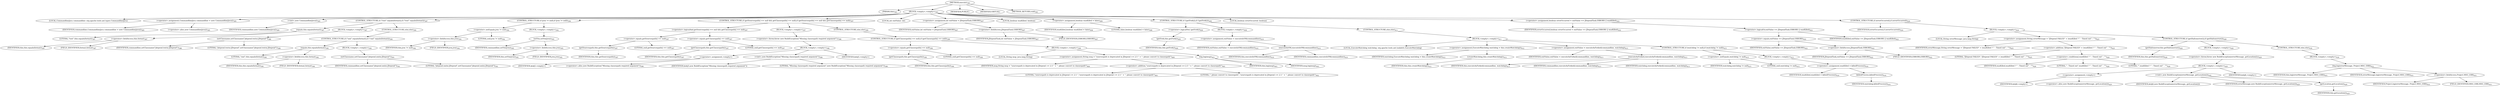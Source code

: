 digraph "execute" {  
"580" [label = <(METHOD,execute)<SUB>383</SUB>> ]
"27" [label = <(PARAM,this)<SUB>383</SUB>> ]
"581" [label = <(BLOCK,&lt;empty&gt;,&lt;empty&gt;)<SUB>383</SUB>> ]
"25" [label = <(LOCAL,CommandlineJava commandline: org.apache.tools.ant.types.CommandlineJava)> ]
"582" [label = <(&lt;operator&gt;.assignment,CommandlineJava commandline = new CommandlineJava())<SUB>385</SUB>> ]
"583" [label = <(IDENTIFIER,commandline,CommandlineJava commandline = new CommandlineJava())<SUB>385</SUB>> ]
"584" [label = <(&lt;operator&gt;.alloc,new CommandlineJava())<SUB>385</SUB>> ]
"585" [label = <(&lt;init&gt;,new CommandlineJava())<SUB>385</SUB>> ]
"24" [label = <(IDENTIFIER,commandline,new CommandlineJava())<SUB>385</SUB>> ]
"586" [label = <(CONTROL_STRUCTURE,if (&quot;text&quot;.equals(format)),if (&quot;text&quot;.equals(format)))<SUB>387</SUB>> ]
"587" [label = <(equals,this.equals(format))<SUB>387</SUB>> ]
"588" [label = <(LITERAL,&quot;text&quot;,this.equals(format))<SUB>387</SUB>> ]
"589" [label = <(&lt;operator&gt;.fieldAccess,this.format)<SUB>387</SUB>> ]
"590" [label = <(IDENTIFIER,this,this.equals(format))<SUB>387</SUB>> ]
"591" [label = <(FIELD_IDENTIFIER,format,format)<SUB>387</SUB>> ]
"592" [label = <(BLOCK,&lt;empty&gt;,&lt;empty&gt;)<SUB>387</SUB>> ]
"593" [label = <(setClassname,setClassname(&quot;jdepend.textui.JDepend&quot;))<SUB>388</SUB>> ]
"594" [label = <(IDENTIFIER,commandline,setClassname(&quot;jdepend.textui.JDepend&quot;))<SUB>388</SUB>> ]
"595" [label = <(LITERAL,&quot;jdepend.textui.JDepend&quot;,setClassname(&quot;jdepend.textui.JDepend&quot;))<SUB>388</SUB>> ]
"596" [label = <(CONTROL_STRUCTURE,else,else)<SUB>390</SUB>> ]
"597" [label = <(CONTROL_STRUCTURE,if (&quot;xml&quot;.equals(format)),if (&quot;xml&quot;.equals(format)))<SUB>390</SUB>> ]
"598" [label = <(equals,this.equals(format))<SUB>390</SUB>> ]
"599" [label = <(LITERAL,&quot;xml&quot;,this.equals(format))<SUB>390</SUB>> ]
"600" [label = <(&lt;operator&gt;.fieldAccess,this.format)<SUB>390</SUB>> ]
"601" [label = <(IDENTIFIER,this,this.equals(format))<SUB>390</SUB>> ]
"602" [label = <(FIELD_IDENTIFIER,format,format)<SUB>390</SUB>> ]
"603" [label = <(BLOCK,&lt;empty&gt;,&lt;empty&gt;)<SUB>390</SUB>> ]
"604" [label = <(setClassname,setClassname(&quot;jdepend.xmlui.JDepend&quot;))<SUB>391</SUB>> ]
"605" [label = <(IDENTIFIER,commandline,setClassname(&quot;jdepend.xmlui.JDepend&quot;))<SUB>391</SUB>> ]
"606" [label = <(LITERAL,&quot;jdepend.xmlui.JDepend&quot;,setClassname(&quot;jdepend.xmlui.JDepend&quot;))<SUB>391</SUB>> ]
"607" [label = <(CONTROL_STRUCTURE,if (jvm != null),if (jvm != null))<SUB>394</SUB>> ]
"608" [label = <(&lt;operator&gt;.notEquals,jvm != null)<SUB>394</SUB>> ]
"609" [label = <(&lt;operator&gt;.fieldAccess,this.jvm)<SUB>394</SUB>> ]
"610" [label = <(IDENTIFIER,this,jvm != null)<SUB>394</SUB>> ]
"611" [label = <(FIELD_IDENTIFIER,jvm,jvm)<SUB>394</SUB>> ]
"612" [label = <(LITERAL,null,jvm != null)<SUB>394</SUB>> ]
"613" [label = <(BLOCK,&lt;empty&gt;,&lt;empty&gt;)<SUB>394</SUB>> ]
"614" [label = <(setVm,setVm(jvm))<SUB>395</SUB>> ]
"615" [label = <(IDENTIFIER,commandline,setVm(jvm))<SUB>395</SUB>> ]
"616" [label = <(&lt;operator&gt;.fieldAccess,this.jvm)<SUB>395</SUB>> ]
"617" [label = <(IDENTIFIER,this,setVm(jvm))<SUB>395</SUB>> ]
"618" [label = <(FIELD_IDENTIFIER,jvm,jvm)<SUB>395</SUB>> ]
"619" [label = <(CONTROL_STRUCTURE,if (getSourcespath() == null &amp;&amp; getClassespath() == null),if (getSourcespath() == null &amp;&amp; getClassespath() == null))<SUB>397</SUB>> ]
"620" [label = <(&lt;operator&gt;.logicalAnd,getSourcespath() == null &amp;&amp; getClassespath() == null)<SUB>397</SUB>> ]
"621" [label = <(&lt;operator&gt;.equals,getSourcespath() == null)<SUB>397</SUB>> ]
"622" [label = <(getSourcespath,this.getSourcespath())<SUB>397</SUB>> ]
"26" [label = <(IDENTIFIER,this,this.getSourcespath())<SUB>397</SUB>> ]
"623" [label = <(LITERAL,null,getSourcespath() == null)<SUB>397</SUB>> ]
"624" [label = <(&lt;operator&gt;.equals,getClassespath() == null)<SUB>397</SUB>> ]
"625" [label = <(getClassespath,this.getClassespath())<SUB>397</SUB>> ]
"28" [label = <(IDENTIFIER,this,this.getClassespath())<SUB>397</SUB>> ]
"626" [label = <(LITERAL,null,getClassespath() == null)<SUB>397</SUB>> ]
"627" [label = <(BLOCK,&lt;empty&gt;,&lt;empty&gt;)<SUB>397</SUB>> ]
"628" [label = <(&lt;operator&gt;.throw,throw new BuildException(&quot;Missing classespath required argument&quot;);)<SUB>398</SUB>> ]
"629" [label = <(BLOCK,&lt;empty&gt;,&lt;empty&gt;)<SUB>398</SUB>> ]
"630" [label = <(&lt;operator&gt;.assignment,&lt;empty&gt;)> ]
"631" [label = <(IDENTIFIER,$obj5,&lt;empty&gt;)> ]
"632" [label = <(&lt;operator&gt;.alloc,new BuildException(&quot;Missing classespath required argument&quot;))<SUB>398</SUB>> ]
"633" [label = <(&lt;init&gt;,new BuildException(&quot;Missing classespath required argument&quot;))<SUB>398</SUB>> ]
"634" [label = <(IDENTIFIER,$obj5,new BuildException(&quot;Missing classespath required argument&quot;))> ]
"635" [label = <(LITERAL,&quot;Missing classespath required argument&quot;,new BuildException(&quot;Missing classespath required argument&quot;))<SUB>398</SUB>> ]
"636" [label = <(IDENTIFIER,$obj5,&lt;empty&gt;)> ]
"637" [label = <(CONTROL_STRUCTURE,else,else)<SUB>399</SUB>> ]
"638" [label = <(CONTROL_STRUCTURE,if (getClassespath() == null),if (getClassespath() == null))<SUB>399</SUB>> ]
"639" [label = <(&lt;operator&gt;.equals,getClassespath() == null)<SUB>399</SUB>> ]
"640" [label = <(getClassespath,this.getClassespath())<SUB>399</SUB>> ]
"29" [label = <(IDENTIFIER,this,this.getClassespath())<SUB>399</SUB>> ]
"641" [label = <(LITERAL,null,getClassespath() == null)<SUB>399</SUB>> ]
"642" [label = <(BLOCK,&lt;empty&gt;,&lt;empty&gt;)<SUB>399</SUB>> ]
"643" [label = <(LOCAL,String msg: java.lang.String)> ]
"644" [label = <(&lt;operator&gt;.assignment,String msg = &quot;sourcespath is deprecated in JDepend &gt;= 2.5 &quot; + &quot;- please convert to classespath&quot;)<SUB>400</SUB>> ]
"645" [label = <(IDENTIFIER,msg,String msg = &quot;sourcespath is deprecated in JDepend &gt;= 2.5 &quot; + &quot;- please convert to classespath&quot;)<SUB>400</SUB>> ]
"646" [label = <(&lt;operator&gt;.addition,&quot;sourcespath is deprecated in JDepend &gt;= 2.5 &quot; + &quot;- please convert to classespath&quot;)<SUB>401</SUB>> ]
"647" [label = <(LITERAL,&quot;sourcespath is deprecated in JDepend &gt;= 2.5 &quot;,&quot;sourcespath is deprecated in JDepend &gt;= 2.5 &quot; + &quot;- please convert to classespath&quot;)<SUB>401</SUB>> ]
"648" [label = <(LITERAL,&quot;- please convert to classespath&quot;,&quot;sourcespath is deprecated in JDepend &gt;= 2.5 &quot; + &quot;- please convert to classespath&quot;)<SUB>402</SUB>> ]
"649" [label = <(log,log(msg))<SUB>403</SUB>> ]
"30" [label = <(IDENTIFIER,this,log(msg))<SUB>403</SUB>> ]
"650" [label = <(IDENTIFIER,msg,log(msg))<SUB>403</SUB>> ]
"651" [label = <(LOCAL,int exitValue: int)> ]
"652" [label = <(&lt;operator&gt;.assignment,int exitValue = JDependTask.ERRORS)<SUB>407</SUB>> ]
"653" [label = <(IDENTIFIER,exitValue,int exitValue = JDependTask.ERRORS)<SUB>407</SUB>> ]
"654" [label = <(&lt;operator&gt;.fieldAccess,JDependTask.ERRORS)<SUB>407</SUB>> ]
"655" [label = <(IDENTIFIER,JDependTask,int exitValue = JDependTask.ERRORS)<SUB>407</SUB>> ]
"656" [label = <(FIELD_IDENTIFIER,ERRORS,ERRORS)<SUB>407</SUB>> ]
"657" [label = <(LOCAL,boolean wasKilled: boolean)> ]
"658" [label = <(&lt;operator&gt;.assignment,boolean wasKilled = false)<SUB>408</SUB>> ]
"659" [label = <(IDENTIFIER,wasKilled,boolean wasKilled = false)<SUB>408</SUB>> ]
"660" [label = <(LITERAL,false,boolean wasKilled = false)<SUB>408</SUB>> ]
"661" [label = <(CONTROL_STRUCTURE,if (!getFork()),if (!getFork()))<SUB>409</SUB>> ]
"662" [label = <(&lt;operator&gt;.logicalNot,!getFork())<SUB>409</SUB>> ]
"663" [label = <(getFork,this.getFork())<SUB>409</SUB>> ]
"31" [label = <(IDENTIFIER,this,this.getFork())<SUB>409</SUB>> ]
"664" [label = <(BLOCK,&lt;empty&gt;,&lt;empty&gt;)<SUB>409</SUB>> ]
"665" [label = <(&lt;operator&gt;.assignment,exitValue = executeInVM(commandline))<SUB>410</SUB>> ]
"666" [label = <(IDENTIFIER,exitValue,exitValue = executeInVM(commandline))<SUB>410</SUB>> ]
"667" [label = <(executeInVM,executeInVM(commandline))<SUB>410</SUB>> ]
"32" [label = <(IDENTIFIER,this,executeInVM(commandline))<SUB>410</SUB>> ]
"668" [label = <(IDENTIFIER,commandline,executeInVM(commandline))<SUB>410</SUB>> ]
"669" [label = <(CONTROL_STRUCTURE,else,else)<SUB>411</SUB>> ]
"670" [label = <(BLOCK,&lt;empty&gt;,&lt;empty&gt;)<SUB>411</SUB>> ]
"671" [label = <(LOCAL,ExecuteWatchdog watchdog: org.apache.tools.ant.taskdefs.ExecuteWatchdog)> ]
"672" [label = <(&lt;operator&gt;.assignment,ExecuteWatchdog watchdog = this.createWatchdog())<SUB>412</SUB>> ]
"673" [label = <(IDENTIFIER,watchdog,ExecuteWatchdog watchdog = this.createWatchdog())<SUB>412</SUB>> ]
"674" [label = <(createWatchdog,this.createWatchdog())<SUB>412</SUB>> ]
"33" [label = <(IDENTIFIER,this,this.createWatchdog())<SUB>412</SUB>> ]
"675" [label = <(&lt;operator&gt;.assignment,exitValue = executeAsForked(commandline, watchdog))<SUB>413</SUB>> ]
"676" [label = <(IDENTIFIER,exitValue,exitValue = executeAsForked(commandline, watchdog))<SUB>413</SUB>> ]
"677" [label = <(executeAsForked,executeAsForked(commandline, watchdog))<SUB>413</SUB>> ]
"34" [label = <(IDENTIFIER,this,executeAsForked(commandline, watchdog))<SUB>413</SUB>> ]
"678" [label = <(IDENTIFIER,commandline,executeAsForked(commandline, watchdog))<SUB>413</SUB>> ]
"679" [label = <(IDENTIFIER,watchdog,executeAsForked(commandline, watchdog))<SUB>413</SUB>> ]
"680" [label = <(CONTROL_STRUCTURE,if (watchdog != null),if (watchdog != null))<SUB>415</SUB>> ]
"681" [label = <(&lt;operator&gt;.notEquals,watchdog != null)<SUB>415</SUB>> ]
"682" [label = <(IDENTIFIER,watchdog,watchdog != null)<SUB>415</SUB>> ]
"683" [label = <(LITERAL,null,watchdog != null)<SUB>415</SUB>> ]
"684" [label = <(BLOCK,&lt;empty&gt;,&lt;empty&gt;)<SUB>415</SUB>> ]
"685" [label = <(&lt;operator&gt;.assignment,wasKilled = killedProcess())<SUB>416</SUB>> ]
"686" [label = <(IDENTIFIER,wasKilled,wasKilled = killedProcess())<SUB>416</SUB>> ]
"687" [label = <(killedProcess,killedProcess())<SUB>416</SUB>> ]
"688" [label = <(IDENTIFIER,watchdog,killedProcess())<SUB>416</SUB>> ]
"689" [label = <(LOCAL,boolean errorOccurred: boolean)> ]
"690" [label = <(&lt;operator&gt;.assignment,boolean errorOccurred = exitValue == JDependTask.ERRORS || wasKilled)<SUB>422</SUB>> ]
"691" [label = <(IDENTIFIER,errorOccurred,boolean errorOccurred = exitValue == JDependTask.ERRORS || wasKilled)<SUB>422</SUB>> ]
"692" [label = <(&lt;operator&gt;.logicalOr,exitValue == JDependTask.ERRORS || wasKilled)<SUB>422</SUB>> ]
"693" [label = <(&lt;operator&gt;.equals,exitValue == JDependTask.ERRORS)<SUB>422</SUB>> ]
"694" [label = <(IDENTIFIER,exitValue,exitValue == JDependTask.ERRORS)<SUB>422</SUB>> ]
"695" [label = <(&lt;operator&gt;.fieldAccess,JDependTask.ERRORS)<SUB>422</SUB>> ]
"696" [label = <(IDENTIFIER,JDependTask,exitValue == JDependTask.ERRORS)<SUB>422</SUB>> ]
"697" [label = <(FIELD_IDENTIFIER,ERRORS,ERRORS)<SUB>422</SUB>> ]
"698" [label = <(IDENTIFIER,wasKilled,exitValue == JDependTask.ERRORS || wasKilled)<SUB>422</SUB>> ]
"699" [label = <(CONTROL_STRUCTURE,if (errorOccurred),if (errorOccurred))<SUB>424</SUB>> ]
"700" [label = <(IDENTIFIER,errorOccurred,if (errorOccurred))<SUB>424</SUB>> ]
"701" [label = <(BLOCK,&lt;empty&gt;,&lt;empty&gt;)<SUB>424</SUB>> ]
"702" [label = <(LOCAL,String errorMessage: java.lang.String)> ]
"703" [label = <(&lt;operator&gt;.assignment,String errorMessage = &quot;JDepend FAILED&quot; + (wasKilled ? &quot; - Timed out&quot; : &quot;&quot;))<SUB>425</SUB>> ]
"704" [label = <(IDENTIFIER,errorMessage,String errorMessage = &quot;JDepend FAILED&quot; + (wasKilled ? &quot; - Timed out&quot; : &quot;&quot;))<SUB>425</SUB>> ]
"705" [label = <(&lt;operator&gt;.addition,&quot;JDepend FAILED&quot; + (wasKilled ? &quot; - Timed out&quot; : &quot;&quot;))<SUB>425</SUB>> ]
"706" [label = <(LITERAL,&quot;JDepend FAILED&quot;,&quot;JDepend FAILED&quot; + (wasKilled ? &quot; - Timed out&quot; : &quot;&quot;))<SUB>425</SUB>> ]
"707" [label = <(&lt;operator&gt;.conditional,wasKilled ? &quot; - Timed out&quot; : &quot;&quot;)<SUB>426</SUB>> ]
"708" [label = <(IDENTIFIER,wasKilled,wasKilled ? &quot; - Timed out&quot; : &quot;&quot;)<SUB>426</SUB>> ]
"709" [label = <(LITERAL,&quot; - Timed out&quot;,wasKilled ? &quot; - Timed out&quot; : &quot;&quot;)<SUB>426</SUB>> ]
"710" [label = <(LITERAL,&quot;&quot;,wasKilled ? &quot; - Timed out&quot; : &quot;&quot;)<SUB>426</SUB>> ]
"711" [label = <(CONTROL_STRUCTURE,if (getHaltonerror()),if (getHaltonerror()))<SUB>428</SUB>> ]
"712" [label = <(getHaltonerror,this.getHaltonerror())<SUB>428</SUB>> ]
"35" [label = <(IDENTIFIER,this,this.getHaltonerror())<SUB>428</SUB>> ]
"713" [label = <(BLOCK,&lt;empty&gt;,&lt;empty&gt;)<SUB>428</SUB>> ]
"714" [label = <(&lt;operator&gt;.throw,throw new BuildException(errorMessage, getLocation());)<SUB>429</SUB>> ]
"715" [label = <(BLOCK,&lt;empty&gt;,&lt;empty&gt;)<SUB>429</SUB>> ]
"716" [label = <(&lt;operator&gt;.assignment,&lt;empty&gt;)> ]
"717" [label = <(IDENTIFIER,$obj6,&lt;empty&gt;)> ]
"718" [label = <(&lt;operator&gt;.alloc,new BuildException(errorMessage, getLocation()))<SUB>429</SUB>> ]
"719" [label = <(&lt;init&gt;,new BuildException(errorMessage, getLocation()))<SUB>429</SUB>> ]
"720" [label = <(IDENTIFIER,$obj6,new BuildException(errorMessage, getLocation()))> ]
"721" [label = <(IDENTIFIER,errorMessage,new BuildException(errorMessage, getLocation()))<SUB>429</SUB>> ]
"722" [label = <(getLocation,getLocation())<SUB>429</SUB>> ]
"36" [label = <(IDENTIFIER,this,getLocation())<SUB>429</SUB>> ]
"723" [label = <(IDENTIFIER,$obj6,&lt;empty&gt;)> ]
"724" [label = <(CONTROL_STRUCTURE,else,else)<SUB>430</SUB>> ]
"725" [label = <(BLOCK,&lt;empty&gt;,&lt;empty&gt;)<SUB>430</SUB>> ]
"726" [label = <(log,log(errorMessage, Project.MSG_ERR))<SUB>431</SUB>> ]
"37" [label = <(IDENTIFIER,this,log(errorMessage, Project.MSG_ERR))<SUB>431</SUB>> ]
"727" [label = <(IDENTIFIER,errorMessage,log(errorMessage, Project.MSG_ERR))<SUB>431</SUB>> ]
"728" [label = <(&lt;operator&gt;.fieldAccess,Project.MSG_ERR)<SUB>431</SUB>> ]
"729" [label = <(IDENTIFIER,Project,log(errorMessage, Project.MSG_ERR))<SUB>431</SUB>> ]
"730" [label = <(FIELD_IDENTIFIER,MSG_ERR,MSG_ERR)<SUB>431</SUB>> ]
"731" [label = <(MODIFIER,PUBLIC)> ]
"732" [label = <(MODIFIER,VIRTUAL)> ]
"733" [label = <(METHOD_RETURN,void)<SUB>383</SUB>> ]
  "580" -> "27" 
  "580" -> "581" 
  "580" -> "731" 
  "580" -> "732" 
  "580" -> "733" 
  "581" -> "25" 
  "581" -> "582" 
  "581" -> "585" 
  "581" -> "586" 
  "581" -> "607" 
  "581" -> "619" 
  "581" -> "651" 
  "581" -> "652" 
  "581" -> "657" 
  "581" -> "658" 
  "581" -> "661" 
  "581" -> "689" 
  "581" -> "690" 
  "581" -> "699" 
  "582" -> "583" 
  "582" -> "584" 
  "585" -> "24" 
  "586" -> "587" 
  "586" -> "592" 
  "586" -> "596" 
  "587" -> "588" 
  "587" -> "589" 
  "589" -> "590" 
  "589" -> "591" 
  "592" -> "593" 
  "593" -> "594" 
  "593" -> "595" 
  "596" -> "597" 
  "597" -> "598" 
  "597" -> "603" 
  "598" -> "599" 
  "598" -> "600" 
  "600" -> "601" 
  "600" -> "602" 
  "603" -> "604" 
  "604" -> "605" 
  "604" -> "606" 
  "607" -> "608" 
  "607" -> "613" 
  "608" -> "609" 
  "608" -> "612" 
  "609" -> "610" 
  "609" -> "611" 
  "613" -> "614" 
  "614" -> "615" 
  "614" -> "616" 
  "616" -> "617" 
  "616" -> "618" 
  "619" -> "620" 
  "619" -> "627" 
  "619" -> "637" 
  "620" -> "621" 
  "620" -> "624" 
  "621" -> "622" 
  "621" -> "623" 
  "622" -> "26" 
  "624" -> "625" 
  "624" -> "626" 
  "625" -> "28" 
  "627" -> "628" 
  "628" -> "629" 
  "629" -> "630" 
  "629" -> "633" 
  "629" -> "636" 
  "630" -> "631" 
  "630" -> "632" 
  "633" -> "634" 
  "633" -> "635" 
  "637" -> "638" 
  "638" -> "639" 
  "638" -> "642" 
  "639" -> "640" 
  "639" -> "641" 
  "640" -> "29" 
  "642" -> "643" 
  "642" -> "644" 
  "642" -> "649" 
  "644" -> "645" 
  "644" -> "646" 
  "646" -> "647" 
  "646" -> "648" 
  "649" -> "30" 
  "649" -> "650" 
  "652" -> "653" 
  "652" -> "654" 
  "654" -> "655" 
  "654" -> "656" 
  "658" -> "659" 
  "658" -> "660" 
  "661" -> "662" 
  "661" -> "664" 
  "661" -> "669" 
  "662" -> "663" 
  "663" -> "31" 
  "664" -> "665" 
  "665" -> "666" 
  "665" -> "667" 
  "667" -> "32" 
  "667" -> "668" 
  "669" -> "670" 
  "670" -> "671" 
  "670" -> "672" 
  "670" -> "675" 
  "670" -> "680" 
  "672" -> "673" 
  "672" -> "674" 
  "674" -> "33" 
  "675" -> "676" 
  "675" -> "677" 
  "677" -> "34" 
  "677" -> "678" 
  "677" -> "679" 
  "680" -> "681" 
  "680" -> "684" 
  "681" -> "682" 
  "681" -> "683" 
  "684" -> "685" 
  "685" -> "686" 
  "685" -> "687" 
  "687" -> "688" 
  "690" -> "691" 
  "690" -> "692" 
  "692" -> "693" 
  "692" -> "698" 
  "693" -> "694" 
  "693" -> "695" 
  "695" -> "696" 
  "695" -> "697" 
  "699" -> "700" 
  "699" -> "701" 
  "701" -> "702" 
  "701" -> "703" 
  "701" -> "711" 
  "703" -> "704" 
  "703" -> "705" 
  "705" -> "706" 
  "705" -> "707" 
  "707" -> "708" 
  "707" -> "709" 
  "707" -> "710" 
  "711" -> "712" 
  "711" -> "713" 
  "711" -> "724" 
  "712" -> "35" 
  "713" -> "714" 
  "714" -> "715" 
  "715" -> "716" 
  "715" -> "719" 
  "715" -> "723" 
  "716" -> "717" 
  "716" -> "718" 
  "719" -> "720" 
  "719" -> "721" 
  "719" -> "722" 
  "722" -> "36" 
  "724" -> "725" 
  "725" -> "726" 
  "726" -> "37" 
  "726" -> "727" 
  "726" -> "728" 
  "728" -> "729" 
  "728" -> "730" 
}
